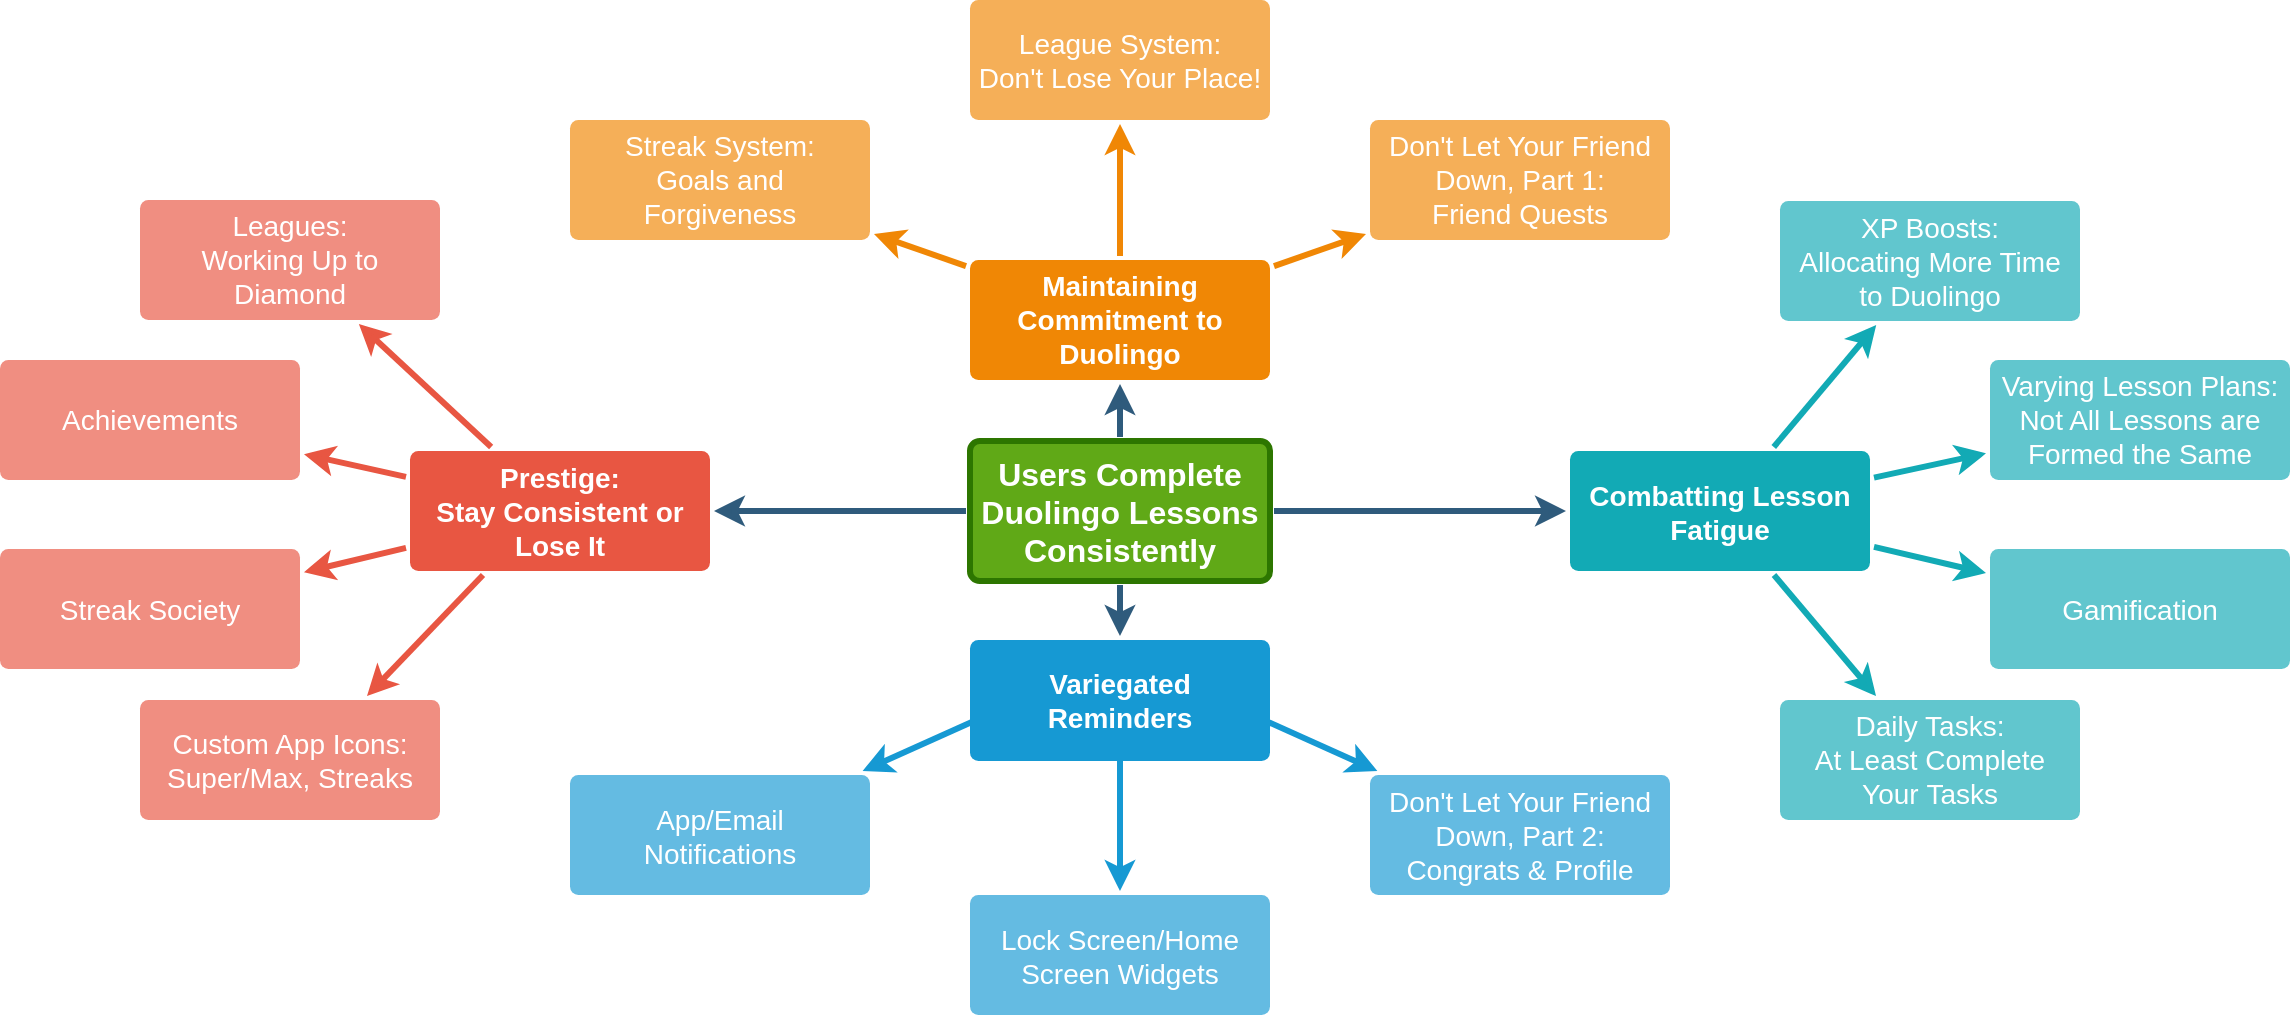 <mxfile version="23.0.2" type="device">
  <diagram id="6a731a19-8d31-9384-78a2-239565b7b9f0" name="Page-1">
    <mxGraphModel dx="2607" dy="1649" grid="1" gridSize="10" guides="1" tooltips="1" connect="1" arrows="1" fold="1" page="1" pageScale="1" pageWidth="1169" pageHeight="827" background="#FFFFFF" math="0" shadow="0">
      <root>
        <mxCell id="0" />
        <mxCell id="1" parent="0" />
        <mxCell id="ZbwpdAf7jiqzy4BPmRXE-1779" value="" style="group" vertex="1" connectable="0" parent="1">
          <mxGeometry x="12" y="10" width="1145" height="507.5" as="geometry" />
        </mxCell>
        <mxCell id="1749" value="Users Complete Duolingo Lessons Consistently" style="rounded=1;whiteSpace=wrap;html=1;shadow=0;labelBackgroundColor=none;strokeColor=#2D7600;strokeWidth=3;fillColor=#60a917;fontFamily=Helvetica;fontSize=16;align=center;fontStyle=1;spacing=5;arcSize=7;perimeterSpacing=2;fontColor=#ffffff;" parent="ZbwpdAf7jiqzy4BPmRXE-1779" vertex="1">
          <mxGeometry x="485" y="220.5" width="150" height="70" as="geometry" />
        </mxCell>
        <mxCell id="1753" value="Prestige:&lt;br&gt;Stay Consistent or Lose It" style="rounded=1;whiteSpace=wrap;html=1;shadow=0;labelBackgroundColor=none;strokeColor=none;strokeWidth=3;fillColor=#e85642;fontFamily=Helvetica;fontSize=14;fontColor=#FFFFFF;align=center;spacing=5;fontStyle=1;arcSize=7;perimeterSpacing=2;" parent="ZbwpdAf7jiqzy4BPmRXE-1779" vertex="1">
          <mxGeometry x="205" y="225.5" width="150" height="60" as="geometry" />
        </mxCell>
        <mxCell id="1748" value="" style="edgeStyle=none;rounded=0;jumpStyle=none;html=1;shadow=0;labelBackgroundColor=none;startArrow=none;startFill=0;endArrow=classic;endFill=1;jettySize=auto;orthogonalLoop=1;strokeColor=#2F5B7C;strokeWidth=3;fontFamily=Helvetica;fontSize=16;fontColor=#23445D;spacing=5;" parent="ZbwpdAf7jiqzy4BPmRXE-1779" source="1749" target="1753" edge="1">
          <mxGeometry relative="1" as="geometry" />
        </mxCell>
        <mxCell id="1754" value="Streak Society" style="rounded=1;whiteSpace=wrap;html=1;shadow=0;labelBackgroundColor=none;strokeColor=none;strokeWidth=3;fillColor=#f08e81;fontFamily=Helvetica;fontSize=14;fontColor=#FFFFFF;align=center;spacing=5;fontStyle=0;arcSize=7;perimeterSpacing=2;" parent="ZbwpdAf7jiqzy4BPmRXE-1779" vertex="1">
          <mxGeometry y="274.5" width="150" height="60" as="geometry" />
        </mxCell>
        <mxCell id="1752" value="" style="edgeStyle=none;rounded=1;jumpStyle=none;html=1;shadow=0;labelBackgroundColor=none;startArrow=none;startFill=0;jettySize=auto;orthogonalLoop=1;strokeColor=#E85642;strokeWidth=3;fontFamily=Helvetica;fontSize=14;fontColor=#FFFFFF;spacing=5;fontStyle=1;fillColor=#b0e3e6;" parent="ZbwpdAf7jiqzy4BPmRXE-1779" source="1753" target="1754" edge="1">
          <mxGeometry relative="1" as="geometry" />
        </mxCell>
        <mxCell id="1755" value="Achievements" style="rounded=1;whiteSpace=wrap;html=1;shadow=0;labelBackgroundColor=none;strokeColor=none;strokeWidth=3;fillColor=#f08e81;fontFamily=Helvetica;fontSize=14;fontColor=#FFFFFF;align=center;spacing=5;fontStyle=0;arcSize=7;perimeterSpacing=2;" parent="ZbwpdAf7jiqzy4BPmRXE-1779" vertex="1">
          <mxGeometry y="180" width="150" height="60" as="geometry" />
        </mxCell>
        <mxCell id="1751" value="" style="edgeStyle=none;rounded=1;jumpStyle=none;html=1;shadow=0;labelBackgroundColor=none;startArrow=none;startFill=0;jettySize=auto;orthogonalLoop=1;strokeColor=#E85642;strokeWidth=3;fontFamily=Helvetica;fontSize=14;fontColor=#FFFFFF;spacing=5;fontStyle=1;fillColor=#b0e3e6;" parent="ZbwpdAf7jiqzy4BPmRXE-1779" source="1753" target="1755" edge="1">
          <mxGeometry relative="1" as="geometry" />
        </mxCell>
        <mxCell id="1756" value="Leagues:&lt;br&gt;Working Up to Diamond" style="rounded=1;whiteSpace=wrap;html=1;shadow=0;labelBackgroundColor=none;strokeColor=none;strokeWidth=3;fillColor=#f08e81;fontFamily=Helvetica;fontSize=14;fontColor=#FFFFFF;align=center;spacing=5;fontStyle=0;arcSize=7;perimeterSpacing=2;" parent="ZbwpdAf7jiqzy4BPmRXE-1779" vertex="1">
          <mxGeometry x="70" y="100" width="150" height="60" as="geometry" />
        </mxCell>
        <mxCell id="1750" value="" style="edgeStyle=none;rounded=1;jumpStyle=none;html=1;shadow=0;labelBackgroundColor=none;startArrow=none;startFill=0;jettySize=auto;orthogonalLoop=1;strokeColor=#E85642;strokeWidth=3;fontFamily=Helvetica;fontSize=14;fontColor=#FFFFFF;spacing=5;fontStyle=1;fillColor=#b0e3e6;" parent="ZbwpdAf7jiqzy4BPmRXE-1779" source="1753" target="1756" edge="1">
          <mxGeometry relative="1" as="geometry" />
        </mxCell>
        <mxCell id="1757" value="" style="edgeStyle=none;rounded=0;jumpStyle=none;html=1;shadow=0;labelBackgroundColor=none;startArrow=none;startFill=0;endArrow=classic;endFill=1;jettySize=auto;orthogonalLoop=1;strokeColor=#1699D3;strokeWidth=3;fontFamily=Helvetica;fontSize=14;fontColor=#FFFFFF;spacing=5;" parent="ZbwpdAf7jiqzy4BPmRXE-1779" target="1763" edge="1">
          <mxGeometry relative="1" as="geometry">
            <mxPoint x="488.134" y="360" as="sourcePoint" />
          </mxGeometry>
        </mxCell>
        <mxCell id="1758" value="" style="edgeStyle=none;rounded=0;jumpStyle=none;html=1;shadow=0;labelBackgroundColor=none;startArrow=none;startFill=0;endArrow=classic;endFill=1;jettySize=auto;orthogonalLoop=1;strokeColor=#1699D3;strokeWidth=3;fontFamily=Helvetica;fontSize=14;fontColor=#FFFFFF;spacing=5;" parent="ZbwpdAf7jiqzy4BPmRXE-1779" target="1762" edge="1">
          <mxGeometry relative="1" as="geometry">
            <mxPoint x="560" y="360" as="sourcePoint" />
          </mxGeometry>
        </mxCell>
        <mxCell id="1759" value="" style="edgeStyle=none;rounded=0;jumpStyle=none;html=1;shadow=0;labelBackgroundColor=none;startArrow=none;startFill=0;endArrow=classic;endFill=1;jettySize=auto;orthogonalLoop=1;strokeColor=#1699D3;strokeWidth=3;fontFamily=Helvetica;fontSize=14;fontColor=#FFFFFF;spacing=5;" parent="ZbwpdAf7jiqzy4BPmRXE-1779" target="1761" edge="1">
          <mxGeometry relative="1" as="geometry">
            <mxPoint x="631.866" y="360" as="sourcePoint" />
          </mxGeometry>
        </mxCell>
        <mxCell id="1760" value="Variegated Reminders" style="rounded=1;whiteSpace=wrap;html=1;shadow=0;labelBackgroundColor=none;strokeColor=none;strokeWidth=3;fillColor=#1699d3;fontFamily=Helvetica;fontSize=14;fontColor=#FFFFFF;align=center;spacing=5;fontStyle=1;arcSize=7;perimeterSpacing=2;" parent="ZbwpdAf7jiqzy4BPmRXE-1779" vertex="1">
          <mxGeometry x="485" y="320" width="150" height="60.5" as="geometry" />
        </mxCell>
        <mxCell id="1747" value="" style="edgeStyle=none;rounded=0;jumpStyle=none;html=1;shadow=0;labelBackgroundColor=none;startArrow=none;startFill=0;endArrow=classic;endFill=1;jettySize=auto;orthogonalLoop=1;strokeColor=#2F5B7C;strokeWidth=3;fontFamily=Helvetica;fontSize=16;fontColor=#23445D;spacing=5;" parent="ZbwpdAf7jiqzy4BPmRXE-1779" source="1749" target="1760" edge="1">
          <mxGeometry relative="1" as="geometry" />
        </mxCell>
        <mxCell id="1761" value="Don&#39;t Let Your Friend Down, Part 2:&lt;br style=&quot;border-color: var(--border-color);&quot;&gt;Congrats &amp;amp; Profile" style="rounded=1;whiteSpace=wrap;html=1;shadow=0;labelBackgroundColor=none;strokeColor=none;strokeWidth=3;fillColor=#64bbe2;fontFamily=Helvetica;fontSize=14;fontColor=#FFFFFF;align=center;spacing=5;arcSize=7;perimeterSpacing=2;" parent="ZbwpdAf7jiqzy4BPmRXE-1779" vertex="1">
          <mxGeometry x="685" y="387.5" width="150" height="60" as="geometry" />
        </mxCell>
        <mxCell id="1762" value="Lock Screen/Home Screen Widgets" style="rounded=1;whiteSpace=wrap;html=1;shadow=0;labelBackgroundColor=none;strokeColor=none;strokeWidth=3;fillColor=#64bbe2;fontFamily=Helvetica;fontSize=14;fontColor=#FFFFFF;align=center;spacing=5;arcSize=7;perimeterSpacing=2;" parent="ZbwpdAf7jiqzy4BPmRXE-1779" vertex="1">
          <mxGeometry x="485" y="447.5" width="150" height="60" as="geometry" />
        </mxCell>
        <mxCell id="1763" value="App/Email Notifications" style="rounded=1;whiteSpace=wrap;html=1;shadow=0;labelBackgroundColor=none;strokeColor=none;strokeWidth=3;fillColor=#64bbe2;fontFamily=Helvetica;fontSize=14;fontColor=#FFFFFF;align=center;spacing=5;arcSize=7;perimeterSpacing=2;" parent="ZbwpdAf7jiqzy4BPmRXE-1779" vertex="1">
          <mxGeometry x="285" y="387.5" width="150" height="60" as="geometry" />
        </mxCell>
        <mxCell id="1764" value="Maintaining Commitment to Duolingo" style="rounded=1;whiteSpace=wrap;html=1;shadow=0;labelBackgroundColor=none;strokeColor=none;strokeWidth=3;fillColor=#F08705;fontFamily=Helvetica;fontSize=14;fontColor=#FFFFFF;align=center;spacing=5;fontStyle=1;arcSize=7;perimeterSpacing=2;" parent="ZbwpdAf7jiqzy4BPmRXE-1779" vertex="1">
          <mxGeometry x="485" y="130" width="150" height="60" as="geometry" />
        </mxCell>
        <mxCell id="1745" value="" style="edgeStyle=none;rounded=0;jumpStyle=none;html=1;shadow=0;labelBackgroundColor=none;startArrow=none;startFill=0;endArrow=classic;endFill=1;jettySize=auto;orthogonalLoop=1;strokeColor=#2F5B7C;strokeWidth=3;fontFamily=Helvetica;fontSize=16;fontColor=#23445D;spacing=5;" parent="ZbwpdAf7jiqzy4BPmRXE-1779" source="1749" target="1764" edge="1">
          <mxGeometry relative="1" as="geometry" />
        </mxCell>
        <mxCell id="1765" value="Don&#39;t Let Your Friend Down, Part 1:&lt;br&gt;Friend Quests" style="rounded=1;whiteSpace=wrap;html=1;shadow=0;labelBackgroundColor=none;strokeColor=none;strokeWidth=3;fillColor=#f5af58;fontFamily=Helvetica;fontSize=14;fontColor=#FFFFFF;align=center;spacing=5;arcSize=7;perimeterSpacing=2;" parent="ZbwpdAf7jiqzy4BPmRXE-1779" vertex="1">
          <mxGeometry x="685" y="60" width="150" height="60" as="geometry" />
        </mxCell>
        <mxCell id="1766" value="" style="edgeStyle=none;rounded=0;jumpStyle=none;html=1;shadow=0;labelBackgroundColor=none;startArrow=none;startFill=0;endArrow=classic;endFill=1;jettySize=auto;orthogonalLoop=1;strokeColor=#F08705;strokeWidth=3;fontFamily=Helvetica;fontSize=14;fontColor=#FFFFFF;spacing=5;" parent="ZbwpdAf7jiqzy4BPmRXE-1779" source="1764" target="1765" edge="1">
          <mxGeometry relative="1" as="geometry" />
        </mxCell>
        <mxCell id="1767" value="League System:&lt;br&gt;Don&#39;t Lose Your Place!" style="rounded=1;whiteSpace=wrap;html=1;shadow=0;labelBackgroundColor=none;strokeColor=none;strokeWidth=3;fillColor=#f5af58;fontFamily=Helvetica;fontSize=14;fontColor=#FFFFFF;align=center;spacing=5;arcSize=7;perimeterSpacing=2;" parent="ZbwpdAf7jiqzy4BPmRXE-1779" vertex="1">
          <mxGeometry x="485" width="150" height="60" as="geometry" />
        </mxCell>
        <mxCell id="1768" value="" style="edgeStyle=none;rounded=0;jumpStyle=none;html=1;shadow=0;labelBackgroundColor=none;startArrow=none;startFill=0;endArrow=classic;endFill=1;jettySize=auto;orthogonalLoop=1;strokeColor=#F08705;strokeWidth=3;fontFamily=Helvetica;fontSize=14;fontColor=#FFFFFF;spacing=5;" parent="ZbwpdAf7jiqzy4BPmRXE-1779" source="1764" target="1767" edge="1">
          <mxGeometry relative="1" as="geometry" />
        </mxCell>
        <mxCell id="1769" value="Streak System:&lt;br&gt;Goals and Forgiveness" style="rounded=1;whiteSpace=wrap;html=1;shadow=0;labelBackgroundColor=none;strokeColor=none;strokeWidth=3;fillColor=#f5af58;fontFamily=Helvetica;fontSize=14;fontColor=#FFFFFF;align=center;spacing=5;arcSize=7;perimeterSpacing=2;" parent="ZbwpdAf7jiqzy4BPmRXE-1779" vertex="1">
          <mxGeometry x="285" y="60" width="150" height="60" as="geometry" />
        </mxCell>
        <mxCell id="1770" value="" style="edgeStyle=none;rounded=0;jumpStyle=none;html=1;shadow=0;labelBackgroundColor=none;startArrow=none;startFill=0;endArrow=classic;endFill=1;jettySize=auto;orthogonalLoop=1;strokeColor=#F08705;strokeWidth=3;fontFamily=Helvetica;fontSize=14;fontColor=#FFFFFF;spacing=5;" parent="ZbwpdAf7jiqzy4BPmRXE-1779" source="1764" target="1769" edge="1">
          <mxGeometry relative="1" as="geometry" />
        </mxCell>
        <mxCell id="1771" value="Combatting Lesson Fatigue" style="rounded=1;whiteSpace=wrap;html=1;shadow=0;labelBackgroundColor=none;strokeColor=none;strokeWidth=3;fillColor=#12aab5;fontFamily=Helvetica;fontSize=14;fontColor=#FFFFFF;align=center;spacing=5;fontStyle=1;arcSize=7;perimeterSpacing=2;" parent="ZbwpdAf7jiqzy4BPmRXE-1779" vertex="1">
          <mxGeometry x="785" y="225.5" width="150" height="60" as="geometry" />
        </mxCell>
        <mxCell id="1746" value="" style="edgeStyle=none;rounded=0;jumpStyle=none;html=1;shadow=0;labelBackgroundColor=none;startArrow=none;startFill=0;endArrow=classic;endFill=1;jettySize=auto;orthogonalLoop=1;strokeColor=#2F5B7C;strokeWidth=3;fontFamily=Helvetica;fontSize=16;fontColor=#23445D;spacing=5;" parent="ZbwpdAf7jiqzy4BPmRXE-1779" source="1749" target="1771" edge="1">
          <mxGeometry relative="1" as="geometry" />
        </mxCell>
        <mxCell id="1772" value="Daily Tasks: &lt;br&gt;At Least Complete Your&amp;nbsp;Tasks" style="rounded=1;whiteSpace=wrap;html=1;shadow=0;labelBackgroundColor=none;strokeColor=none;strokeWidth=3;fillColor=#61c6ce;fontFamily=Helvetica;fontSize=14;fontColor=#FFFFFF;align=center;spacing=5;fontStyle=0;arcSize=7;perimeterSpacing=2;" parent="ZbwpdAf7jiqzy4BPmRXE-1779" vertex="1">
          <mxGeometry x="890" y="350" width="150" height="60" as="geometry" />
        </mxCell>
        <mxCell id="1773" value="" style="edgeStyle=none;rounded=1;jumpStyle=none;html=1;shadow=0;labelBackgroundColor=none;startArrow=none;startFill=0;jettySize=auto;orthogonalLoop=1;strokeColor=#12AAB5;strokeWidth=3;fontFamily=Helvetica;fontSize=14;fontColor=#FFFFFF;spacing=5;fontStyle=1;fillColor=#b0e3e6;" parent="ZbwpdAf7jiqzy4BPmRXE-1779" source="1771" target="1772" edge="1">
          <mxGeometry relative="1" as="geometry" />
        </mxCell>
        <mxCell id="1774" value="Gamification" style="rounded=1;whiteSpace=wrap;html=1;shadow=0;labelBackgroundColor=none;strokeColor=none;strokeWidth=3;fillColor=#61c6ce;fontFamily=Helvetica;fontSize=14;fontColor=#FFFFFF;align=center;spacing=5;fontStyle=0;arcSize=7;perimeterSpacing=2;" parent="ZbwpdAf7jiqzy4BPmRXE-1779" vertex="1">
          <mxGeometry x="995" y="274.5" width="150" height="60" as="geometry" />
        </mxCell>
        <mxCell id="1775" value="" style="edgeStyle=none;rounded=1;jumpStyle=none;html=1;shadow=0;labelBackgroundColor=none;startArrow=none;startFill=0;jettySize=auto;orthogonalLoop=1;strokeColor=#12AAB5;strokeWidth=3;fontFamily=Helvetica;fontSize=14;fontColor=#FFFFFF;spacing=5;fontStyle=1;fillColor=#b0e3e6;" parent="ZbwpdAf7jiqzy4BPmRXE-1779" source="1771" target="1774" edge="1">
          <mxGeometry relative="1" as="geometry" />
        </mxCell>
        <mxCell id="1776" value="Varying Lesson Plans:&lt;br&gt;Not All Lessons are Formed the Same" style="rounded=1;whiteSpace=wrap;html=1;shadow=0;labelBackgroundColor=none;strokeColor=none;strokeWidth=3;fillColor=#61c6ce;fontFamily=Helvetica;fontSize=14;fontColor=#FFFFFF;align=center;spacing=5;fontStyle=0;arcSize=7;perimeterSpacing=2;" parent="ZbwpdAf7jiqzy4BPmRXE-1779" vertex="1">
          <mxGeometry x="995" y="180" width="150" height="60" as="geometry" />
        </mxCell>
        <mxCell id="1777" value="" style="edgeStyle=none;rounded=1;jumpStyle=none;html=1;shadow=0;labelBackgroundColor=none;startArrow=none;startFill=0;jettySize=auto;orthogonalLoop=1;strokeColor=#12AAB5;strokeWidth=3;fontFamily=Helvetica;fontSize=14;fontColor=#FFFFFF;spacing=5;fontStyle=1;fillColor=#b0e3e6;" parent="ZbwpdAf7jiqzy4BPmRXE-1779" source="1771" target="1776" edge="1">
          <mxGeometry relative="1" as="geometry" />
        </mxCell>
        <mxCell id="1778" value="XP Boosts: &lt;br&gt;Allocating More Time to Duolingo" style="rounded=1;whiteSpace=wrap;html=1;shadow=0;labelBackgroundColor=none;strokeColor=none;strokeWidth=3;fillColor=#61c6ce;fontFamily=Helvetica;fontSize=14;fontColor=#FFFFFF;align=center;spacing=5;fontStyle=0;arcSize=7;perimeterSpacing=2;" parent="ZbwpdAf7jiqzy4BPmRXE-1779" vertex="1">
          <mxGeometry x="890" y="100.5" width="150" height="60" as="geometry" />
        </mxCell>
        <mxCell id="1779" value="" style="edgeStyle=none;rounded=1;jumpStyle=none;html=1;shadow=0;labelBackgroundColor=none;startArrow=none;startFill=0;jettySize=auto;orthogonalLoop=1;strokeColor=#12AAB5;strokeWidth=3;fontFamily=Helvetica;fontSize=14;fontColor=#FFFFFF;spacing=5;fontStyle=1;fillColor=#b0e3e6;" parent="ZbwpdAf7jiqzy4BPmRXE-1779" source="1771" target="1778" edge="1">
          <mxGeometry relative="1" as="geometry" />
        </mxCell>
        <mxCell id="IZHIoojDA1Syj9CEA7l_-1785" value="Custom App Icons: &lt;br&gt;Super/Max, Streaks" style="rounded=1;whiteSpace=wrap;html=1;shadow=0;labelBackgroundColor=none;strokeColor=none;strokeWidth=3;fillColor=#f08e81;fontFamily=Helvetica;fontSize=14;fontColor=#FFFFFF;align=center;spacing=5;fontStyle=0;arcSize=7;perimeterSpacing=2;" parent="ZbwpdAf7jiqzy4BPmRXE-1779" vertex="1">
          <mxGeometry x="70" y="350" width="150" height="60" as="geometry" />
        </mxCell>
        <mxCell id="IZHIoojDA1Syj9CEA7l_-1786" value="" style="edgeStyle=none;rounded=1;jumpStyle=none;html=1;shadow=0;labelBackgroundColor=none;startArrow=none;startFill=0;jettySize=auto;orthogonalLoop=1;strokeColor=#E85642;strokeWidth=3;fontFamily=Helvetica;fontSize=14;fontColor=#FFFFFF;spacing=5;fontStyle=1;fillColor=#b0e3e6;entryX=0.75;entryY=0;entryDx=0;entryDy=0;exitX=0.25;exitY=1;exitDx=0;exitDy=0;" parent="ZbwpdAf7jiqzy4BPmRXE-1779" source="1753" target="IZHIoojDA1Syj9CEA7l_-1785" edge="1">
          <mxGeometry relative="1" as="geometry">
            <mxPoint x="266" y="342" as="sourcePoint" />
            <mxPoint x="190" y="274.5" as="targetPoint" />
          </mxGeometry>
        </mxCell>
      </root>
    </mxGraphModel>
  </diagram>
</mxfile>
